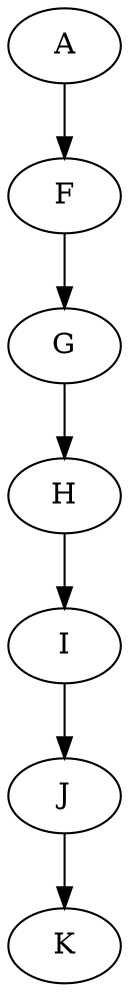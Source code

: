 digraph go_test_repo {
	A -> F -> G -> H -> I -> J -> K; //1.1.3.3.1 add lines in function body first line
									//1.1.3.3.2. remove lines in function body

}